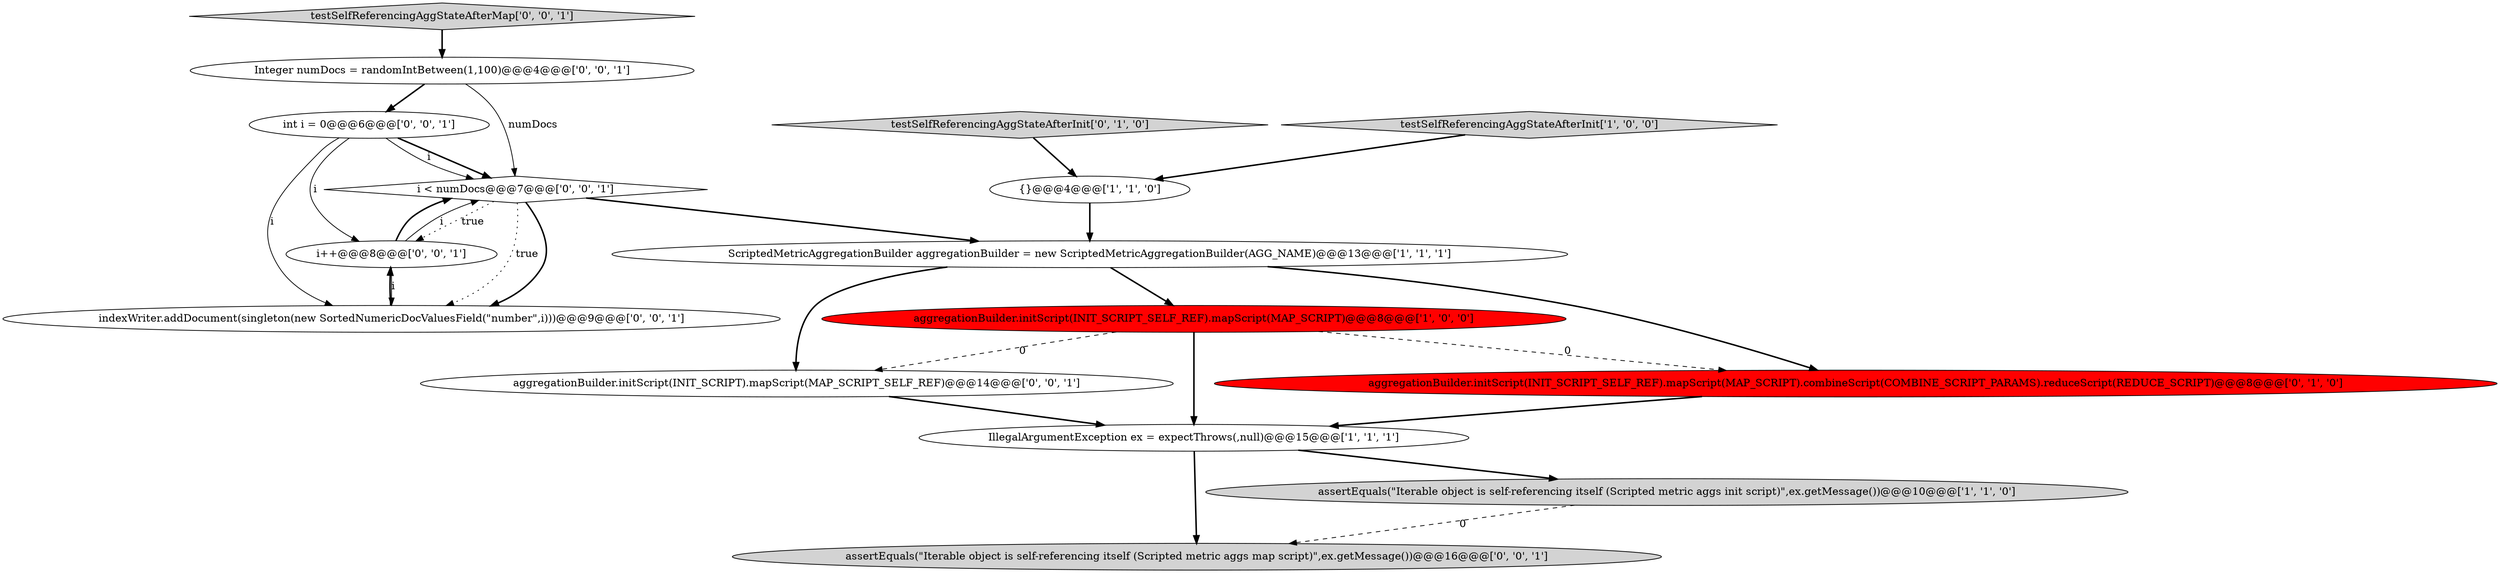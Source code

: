 digraph {
4 [style = filled, label = "{}@@@4@@@['1', '1', '0']", fillcolor = white, shape = ellipse image = "AAA0AAABBB1BBB"];
2 [style = filled, label = "testSelfReferencingAggStateAfterInit['1', '0', '0']", fillcolor = lightgray, shape = diamond image = "AAA0AAABBB1BBB"];
1 [style = filled, label = "aggregationBuilder.initScript(INIT_SCRIPT_SELF_REF).mapScript(MAP_SCRIPT)@@@8@@@['1', '0', '0']", fillcolor = red, shape = ellipse image = "AAA1AAABBB1BBB"];
9 [style = filled, label = "Integer numDocs = randomIntBetween(1,100)@@@4@@@['0', '0', '1']", fillcolor = white, shape = ellipse image = "AAA0AAABBB3BBB"];
14 [style = filled, label = "assertEquals(\"Iterable object is self-referencing itself (Scripted metric aggs map script)\",ex.getMessage())@@@16@@@['0', '0', '1']", fillcolor = lightgray, shape = ellipse image = "AAA0AAABBB3BBB"];
13 [style = filled, label = "int i = 0@@@6@@@['0', '0', '1']", fillcolor = white, shape = ellipse image = "AAA0AAABBB3BBB"];
0 [style = filled, label = "ScriptedMetricAggregationBuilder aggregationBuilder = new ScriptedMetricAggregationBuilder(AGG_NAME)@@@13@@@['1', '1', '1']", fillcolor = white, shape = ellipse image = "AAA0AAABBB1BBB"];
10 [style = filled, label = "i < numDocs@@@7@@@['0', '0', '1']", fillcolor = white, shape = diamond image = "AAA0AAABBB3BBB"];
3 [style = filled, label = "IllegalArgumentException ex = expectThrows(,null)@@@15@@@['1', '1', '1']", fillcolor = white, shape = ellipse image = "AAA0AAABBB1BBB"];
8 [style = filled, label = "i++@@@8@@@['0', '0', '1']", fillcolor = white, shape = ellipse image = "AAA0AAABBB3BBB"];
15 [style = filled, label = "testSelfReferencingAggStateAfterMap['0', '0', '1']", fillcolor = lightgray, shape = diamond image = "AAA0AAABBB3BBB"];
12 [style = filled, label = "indexWriter.addDocument(singleton(new SortedNumericDocValuesField(\"number\",i)))@@@9@@@['0', '0', '1']", fillcolor = white, shape = ellipse image = "AAA0AAABBB3BBB"];
6 [style = filled, label = "aggregationBuilder.initScript(INIT_SCRIPT_SELF_REF).mapScript(MAP_SCRIPT).combineScript(COMBINE_SCRIPT_PARAMS).reduceScript(REDUCE_SCRIPT)@@@8@@@['0', '1', '0']", fillcolor = red, shape = ellipse image = "AAA1AAABBB2BBB"];
5 [style = filled, label = "assertEquals(\"Iterable object is self-referencing itself (Scripted metric aggs init script)\",ex.getMessage())@@@10@@@['1', '1', '0']", fillcolor = lightgray, shape = ellipse image = "AAA0AAABBB1BBB"];
7 [style = filled, label = "testSelfReferencingAggStateAfterInit['0', '1', '0']", fillcolor = lightgray, shape = diamond image = "AAA0AAABBB2BBB"];
11 [style = filled, label = "aggregationBuilder.initScript(INIT_SCRIPT).mapScript(MAP_SCRIPT_SELF_REF)@@@14@@@['0', '0', '1']", fillcolor = white, shape = ellipse image = "AAA0AAABBB3BBB"];
9->10 [style = solid, label="numDocs"];
13->10 [style = bold, label=""];
6->3 [style = bold, label=""];
8->10 [style = bold, label=""];
10->8 [style = dotted, label="true"];
10->12 [style = dotted, label="true"];
5->14 [style = dashed, label="0"];
0->6 [style = bold, label=""];
3->14 [style = bold, label=""];
1->3 [style = bold, label=""];
0->11 [style = bold, label=""];
7->4 [style = bold, label=""];
2->4 [style = bold, label=""];
13->12 [style = solid, label="i"];
4->0 [style = bold, label=""];
13->10 [style = solid, label="i"];
3->5 [style = bold, label=""];
11->3 [style = bold, label=""];
13->8 [style = solid, label="i"];
10->12 [style = bold, label=""];
12->8 [style = bold, label=""];
0->1 [style = bold, label=""];
15->9 [style = bold, label=""];
1->6 [style = dashed, label="0"];
1->11 [style = dashed, label="0"];
10->0 [style = bold, label=""];
8->10 [style = solid, label="i"];
8->12 [style = solid, label="i"];
9->13 [style = bold, label=""];
}
